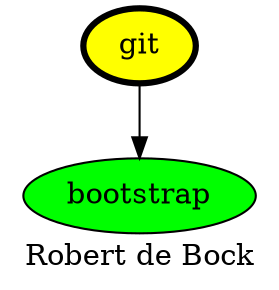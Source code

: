 digraph PhiloDilemma {
  label = "Robert de Bock" ;
  overlap=false
  {
    bootstrap [fillcolor=green style=filled]
    git [fillcolor=yellow style=filled penwidth=3]
  }
  git -> bootstrap
}
